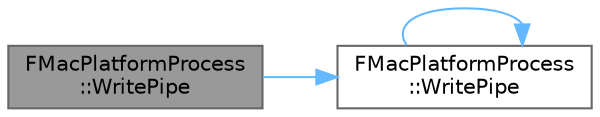 digraph "FMacPlatformProcess::WritePipe"
{
 // INTERACTIVE_SVG=YES
 // LATEX_PDF_SIZE
  bgcolor="transparent";
  edge [fontname=Helvetica,fontsize=10,labelfontname=Helvetica,labelfontsize=10];
  node [fontname=Helvetica,fontsize=10,shape=box,height=0.2,width=0.4];
  rankdir="LR";
  Node1 [id="Node000001",label="FMacPlatformProcess\l::WritePipe",height=0.2,width=0.4,color="gray40", fillcolor="grey60", style="filled", fontcolor="black",tooltip=" "];
  Node1 -> Node2 [id="edge1_Node000001_Node000002",color="steelblue1",style="solid",tooltip=" "];
  Node2 [id="Node000002",label="FMacPlatformProcess\l::WritePipe",height=0.2,width=0.4,color="grey40", fillcolor="white", style="filled",URL="$da/dba/structFMacPlatformProcess.html#a990e8ad036d307308dd0870adff3ac0d",tooltip=" "];
  Node2 -> Node2 [id="edge2_Node000002_Node000002",color="steelblue1",style="solid",tooltip=" "];
}
